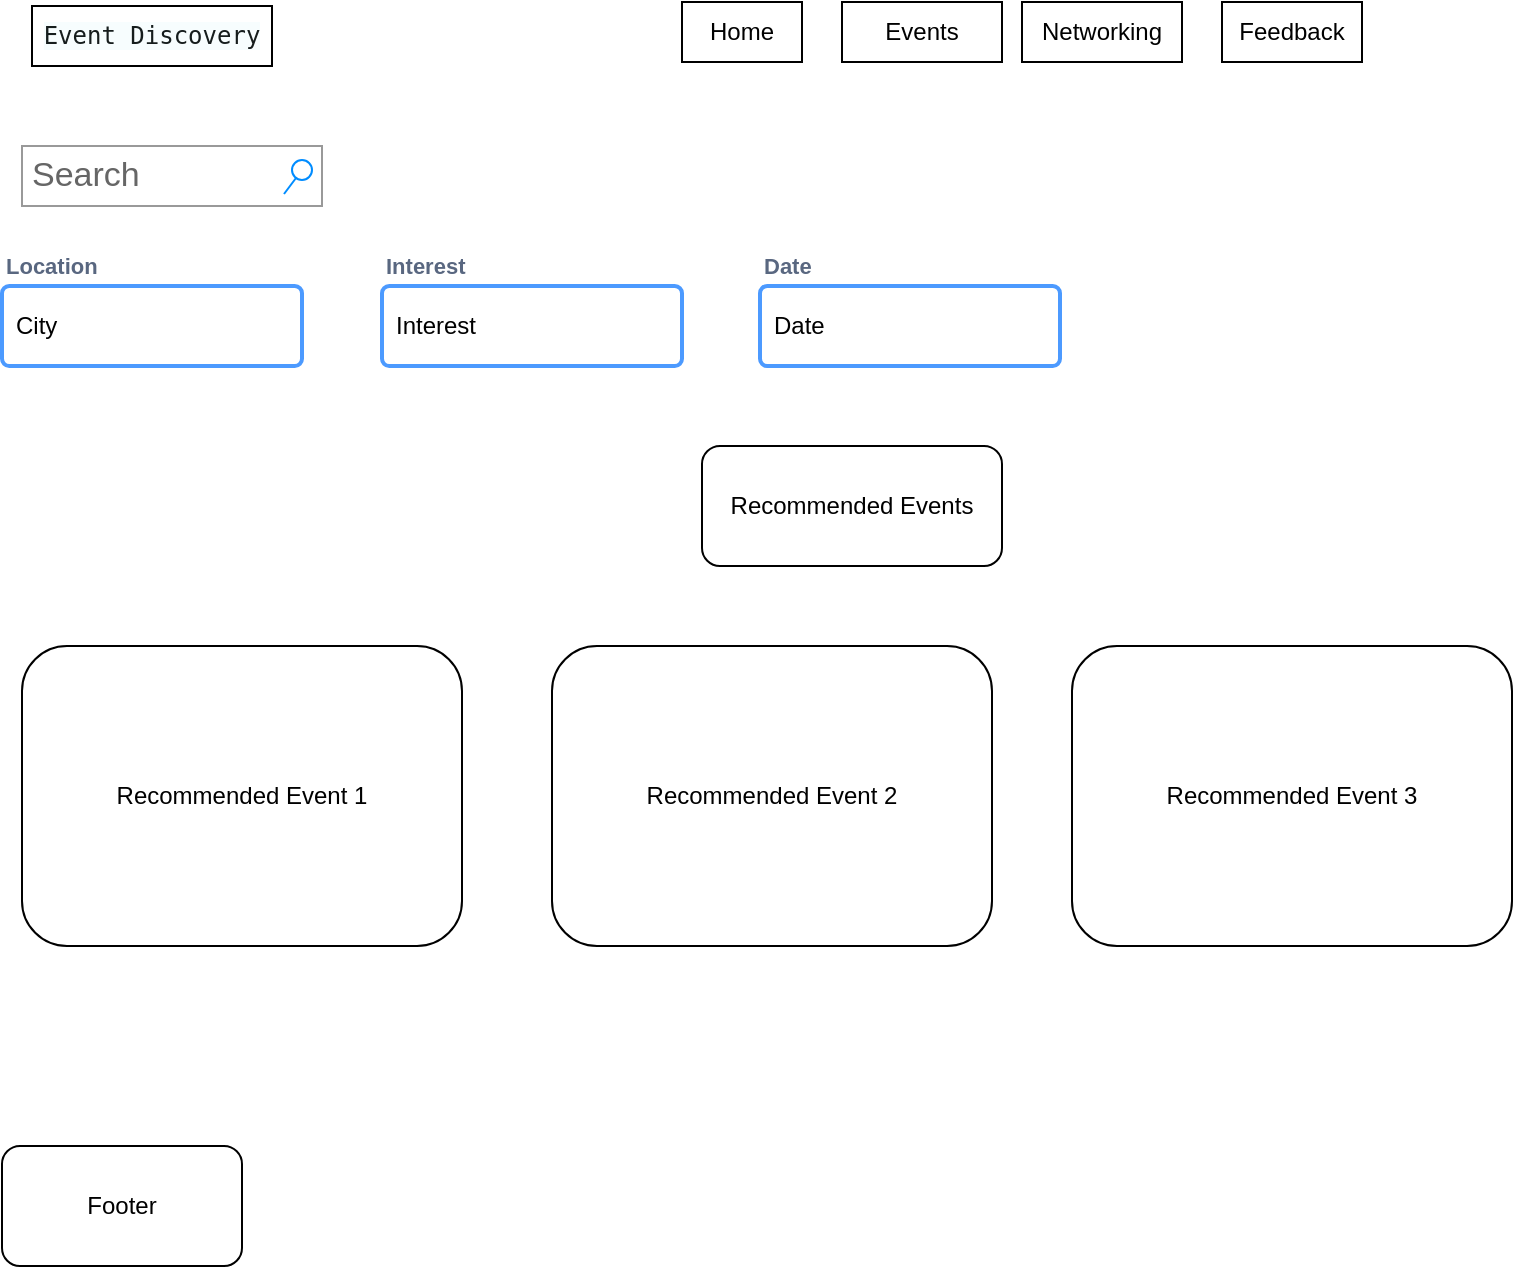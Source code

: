 <mxfile version="26.2.8" pages="2">
  <diagram name="Page-1" id="6Z3D66kO2fEPmdgvLYqb">
    <mxGraphModel dx="1414" dy="795" grid="1" gridSize="10" guides="1" tooltips="1" connect="1" arrows="1" fold="1" page="1" pageScale="1" pageWidth="850" pageHeight="1100" math="0" shadow="0">
      <root>
        <mxCell id="0" />
        <mxCell id="1" parent="0" />
        <mxCell id="M1Bfj3k5ixlPy_hFVzYK-1" value="Home" style="rounded=0;whiteSpace=wrap;html=1;" parent="1" vertex="1">
          <mxGeometry x="380" y="28" width="60" height="30" as="geometry" />
        </mxCell>
        <mxCell id="M1Bfj3k5ixlPy_hFVzYK-2" value="Events" style="rounded=0;whiteSpace=wrap;html=1;" parent="1" vertex="1">
          <mxGeometry x="460" y="28" width="80" height="30" as="geometry" />
        </mxCell>
        <mxCell id="M1Bfj3k5ixlPy_hFVzYK-3" value="Networking" style="rounded=0;whiteSpace=wrap;html=1;" parent="1" vertex="1">
          <mxGeometry x="550" y="28" width="80" height="30" as="geometry" />
        </mxCell>
        <mxCell id="M1Bfj3k5ixlPy_hFVzYK-4" value="Feedback" style="rounded=0;whiteSpace=wrap;html=1;" parent="1" vertex="1">
          <mxGeometry x="650" y="28" width="70" height="30" as="geometry" />
        </mxCell>
        <mxCell id="M1Bfj3k5ixlPy_hFVzYK-5" value="Home" style="rounded=0;whiteSpace=wrap;html=1;" parent="1" vertex="1">
          <mxGeometry x="380" y="28" width="60" height="30" as="geometry" />
        </mxCell>
        <mxCell id="M1Bfj3k5ixlPy_hFVzYK-6" value="&lt;span style=&quot;color: rgb(22, 29, 29); font-family: monospace; text-align: left; white-space-collapse: preserve; background-color: rgb(247, 253, 254);&quot;&gt;Event Discovery&lt;/span&gt;" style="rounded=0;whiteSpace=wrap;html=1;" parent="1" vertex="1">
          <mxGeometry x="55" y="30" width="120" height="30" as="geometry" />
        </mxCell>
        <mxCell id="IhUWwJrpiB_i0VQ-KagD-1" value="Search" style="strokeWidth=1;shadow=0;dashed=0;align=center;html=1;shape=mxgraph.mockup.forms.searchBox;strokeColor=#999999;mainText=;strokeColor2=#008cff;fontColor=#666666;fontSize=17;align=left;spacingLeft=3;whiteSpace=wrap;" vertex="1" parent="1">
          <mxGeometry x="50" y="100" width="150" height="30" as="geometry" />
        </mxCell>
        <mxCell id="IhUWwJrpiB_i0VQ-KagD-2" value="Recommended Events" style="rounded=1;whiteSpace=wrap;html=1;" vertex="1" parent="1">
          <mxGeometry x="390" y="250" width="150" height="60" as="geometry" />
        </mxCell>
        <mxCell id="IhUWwJrpiB_i0VQ-KagD-7" value="Location" style="fillColor=none;strokeColor=none;html=1;fontSize=11;fontStyle=0;align=left;fontColor=#596780;fontStyle=1;fontSize=11" vertex="1" parent="1">
          <mxGeometry x="40" y="150" width="150" height="20" as="geometry" />
        </mxCell>
        <mxCell id="IhUWwJrpiB_i0VQ-KagD-8" value="City" style="rounded=1;arcSize=9;align=left;spacingLeft=5;strokeColor=#4C9AFF;html=1;strokeWidth=2;fontSize=12" vertex="1" parent="1">
          <mxGeometry x="40" y="170" width="150" height="40" as="geometry" />
        </mxCell>
        <mxCell id="IhUWwJrpiB_i0VQ-KagD-9" value="Interest" style="rounded=1;arcSize=9;align=left;spacingLeft=5;strokeColor=#4C9AFF;html=1;strokeWidth=2;fontSize=12" vertex="1" parent="1">
          <mxGeometry x="230" y="170" width="150" height="40" as="geometry" />
        </mxCell>
        <mxCell id="IhUWwJrpiB_i0VQ-KagD-10" value="Interest" style="fillColor=none;strokeColor=none;html=1;fontSize=11;fontStyle=0;align=left;fontColor=#596780;fontStyle=1;fontSize=11" vertex="1" parent="1">
          <mxGeometry x="230" y="150" width="150" height="20" as="geometry" />
        </mxCell>
        <mxCell id="IhUWwJrpiB_i0VQ-KagD-11" value="Date" style="rounded=1;arcSize=9;align=left;spacingLeft=5;strokeColor=#4C9AFF;html=1;strokeWidth=2;fontSize=12" vertex="1" parent="1">
          <mxGeometry x="419" y="170" width="150" height="40" as="geometry" />
        </mxCell>
        <mxCell id="IhUWwJrpiB_i0VQ-KagD-12" value="Date" style="fillColor=none;strokeColor=none;html=1;fontSize=11;fontStyle=0;align=left;fontColor=#596780;fontStyle=1;fontSize=11" vertex="1" parent="1">
          <mxGeometry x="419" y="150" width="150" height="20" as="geometry" />
        </mxCell>
        <mxCell id="IhUWwJrpiB_i0VQ-KagD-14" value="Recommended Event 1" style="rounded=1;whiteSpace=wrap;html=1;" vertex="1" parent="1">
          <mxGeometry x="50" y="350" width="220" height="150" as="geometry" />
        </mxCell>
        <mxCell id="IhUWwJrpiB_i0VQ-KagD-15" value="Recommended Event 2" style="rounded=1;whiteSpace=wrap;html=1;" vertex="1" parent="1">
          <mxGeometry x="315" y="350" width="220" height="150" as="geometry" />
        </mxCell>
        <mxCell id="IhUWwJrpiB_i0VQ-KagD-16" value="Recommended Event 3" style="rounded=1;whiteSpace=wrap;html=1;" vertex="1" parent="1">
          <mxGeometry x="575" y="350" width="220" height="150" as="geometry" />
        </mxCell>
        <mxCell id="IhUWwJrpiB_i0VQ-KagD-17" value="Footer" style="rounded=1;whiteSpace=wrap;html=1;" vertex="1" parent="1">
          <mxGeometry x="40" y="600" width="120" height="60" as="geometry" />
        </mxCell>
      </root>
    </mxGraphModel>
  </diagram>
  <diagram id="PdQVzR7F836EMf3OxX24" name="Page-2">
    <mxGraphModel dx="1414" dy="795" grid="1" gridSize="10" guides="1" tooltips="1" connect="1" arrows="1" fold="1" page="1" pageScale="1" pageWidth="850" pageHeight="1100" math="0" shadow="0">
      <root>
        <mxCell id="0" />
        <mxCell id="1" parent="0" />
      </root>
    </mxGraphModel>
  </diagram>
</mxfile>
